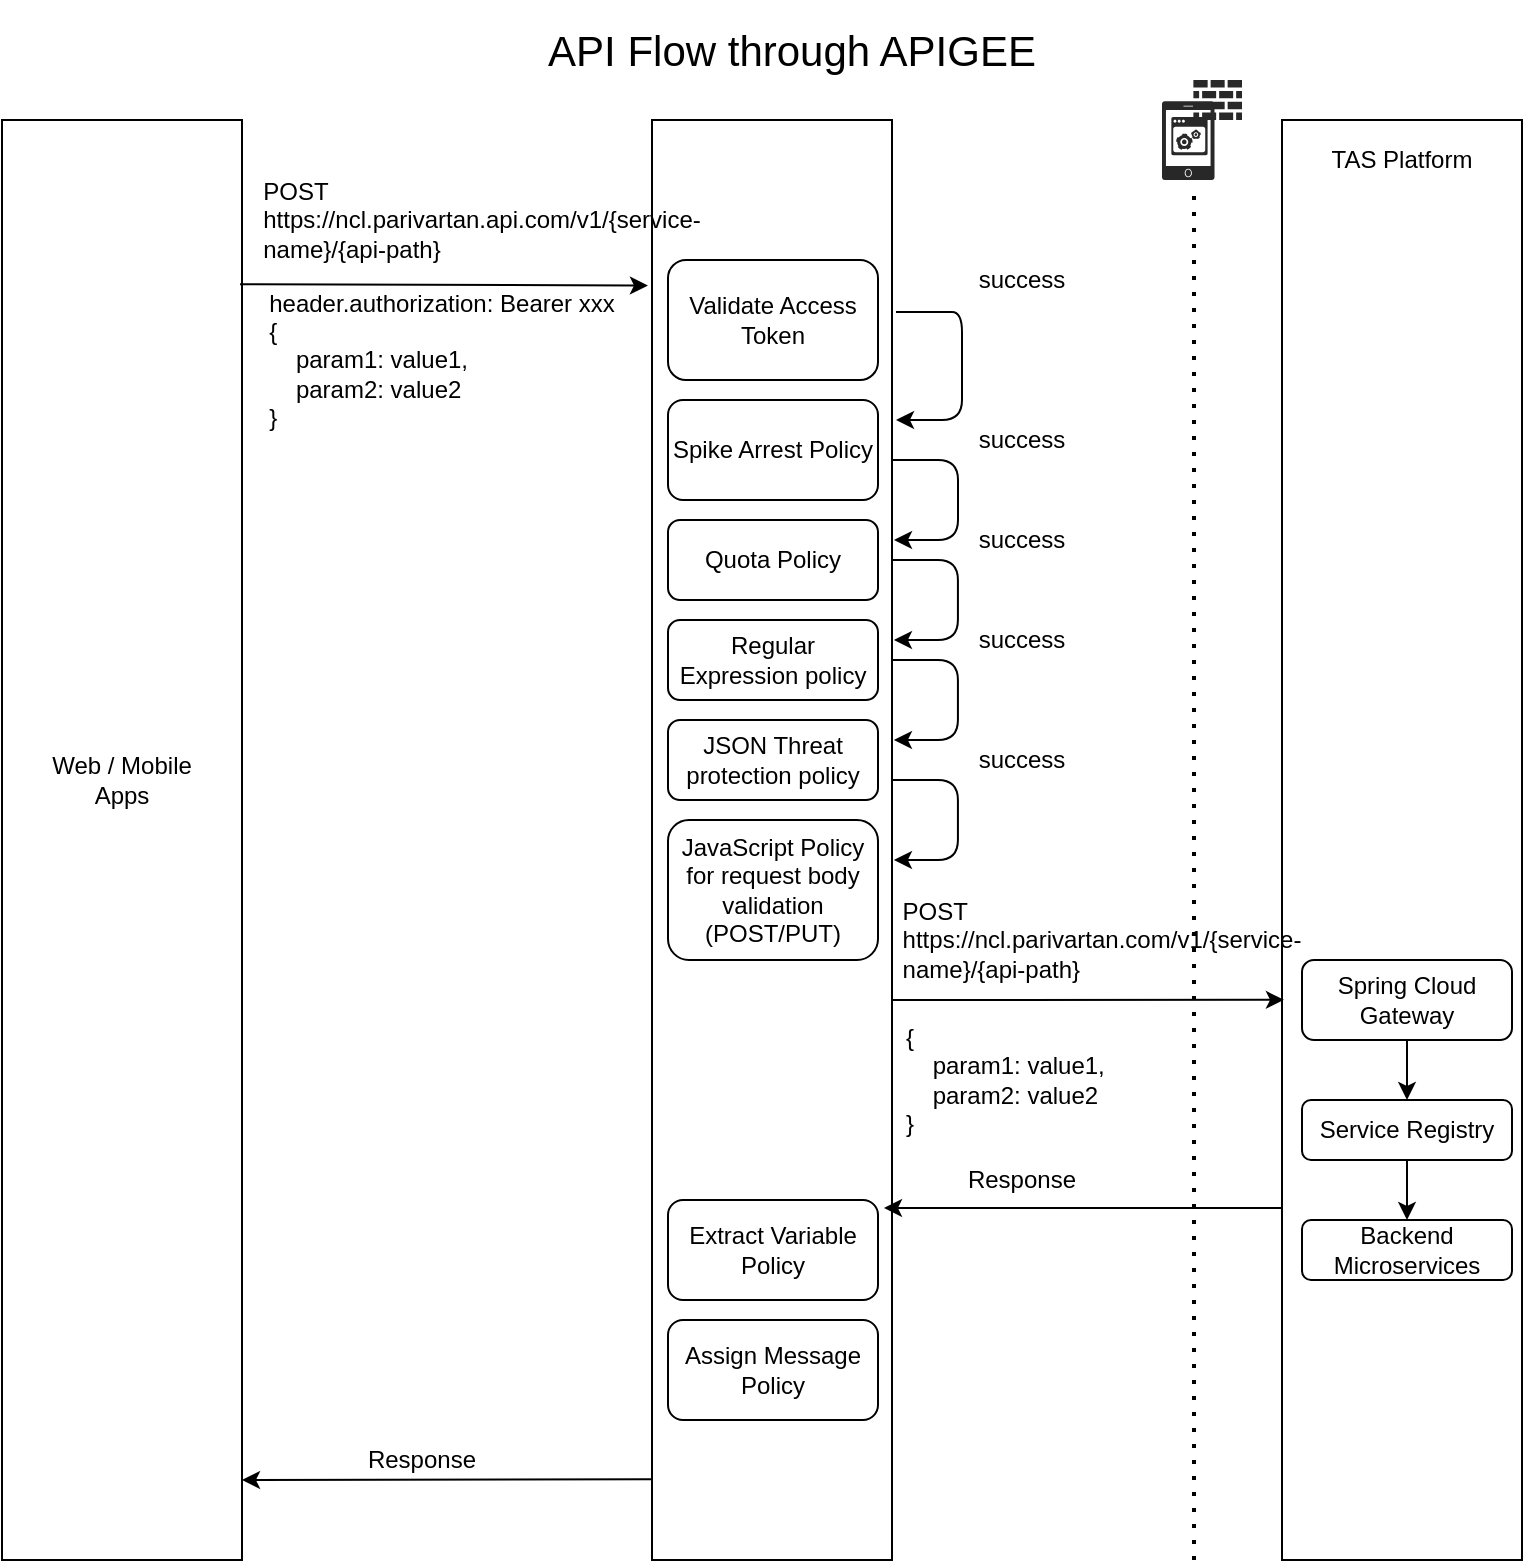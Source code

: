 <mxfile version="13.6.3" type="device"><diagram id="hCZJFx0dHdB1Y596gUzY" name="Page-1"><mxGraphModel dx="1422" dy="762" grid="1" gridSize="10" guides="1" tooltips="1" connect="1" arrows="1" fold="1" page="1" pageScale="1" pageWidth="850" pageHeight="1100" math="0" shadow="0"><root><mxCell id="0"/><mxCell id="1" parent="0"/><mxCell id="8C0XGk2gm8M9gRybrMbf-1" value="" style="rounded=0;whiteSpace=wrap;html=1;" vertex="1" parent="1"><mxGeometry x="680" y="80" width="120" height="720" as="geometry"/></mxCell><mxCell id="8C0XGk2gm8M9gRybrMbf-2" value="" style="rounded=0;whiteSpace=wrap;html=1;" vertex="1" parent="1"><mxGeometry x="365" y="80" width="120" height="720" as="geometry"/></mxCell><mxCell id="8C0XGk2gm8M9gRybrMbf-3" value="" style="rounded=0;whiteSpace=wrap;html=1;" vertex="1" parent="1"><mxGeometry x="40" y="80" width="120" height="720" as="geometry"/></mxCell><mxCell id="8C0XGk2gm8M9gRybrMbf-4" value="" style="verticalLabelPosition=bottom;html=1;fillColor=#282828;strokeColor=none;verticalAlign=top;pointerEvents=1;align=center;shape=mxgraph.cisco_safe.security_icons.waf;" vertex="1" parent="1"><mxGeometry x="620" y="60" width="40" height="50" as="geometry"/></mxCell><mxCell id="8C0XGk2gm8M9gRybrMbf-5" value="" style="endArrow=none;dashed=1;html=1;dashPattern=1 3;strokeWidth=2;entryX=0.4;entryY=1.06;entryDx=0;entryDy=0;entryPerimeter=0;" edge="1" parent="1" target="8C0XGk2gm8M9gRybrMbf-4"><mxGeometry width="50" height="50" relative="1" as="geometry"><mxPoint x="636" y="800" as="sourcePoint"/><mxPoint x="450" y="370" as="targetPoint"/></mxGeometry></mxCell><mxCell id="8C0XGk2gm8M9gRybrMbf-6" value="&lt;font style=&quot;font-size: 21px&quot;&gt;API Flow through APIGEE&lt;/font&gt;" style="text;html=1;strokeColor=none;fillColor=none;align=center;verticalAlign=middle;whiteSpace=wrap;rounded=0;" vertex="1" parent="1"><mxGeometry x="230" y="20" width="410" height="50" as="geometry"/></mxCell><mxCell id="8C0XGk2gm8M9gRybrMbf-7" value="Web / Mobile Apps" style="text;html=1;strokeColor=none;fillColor=none;align=center;verticalAlign=middle;whiteSpace=wrap;rounded=0;" vertex="1" parent="1"><mxGeometry x="55" y="400" width="90" height="20" as="geometry"/></mxCell><mxCell id="8C0XGk2gm8M9gRybrMbf-9" value="" style="endArrow=classic;html=1;exitX=0.992;exitY=0.114;exitDx=0;exitDy=0;exitPerimeter=0;entryX=-0.017;entryY=0.115;entryDx=0;entryDy=0;entryPerimeter=0;" edge="1" parent="1" source="8C0XGk2gm8M9gRybrMbf-3" target="8C0XGk2gm8M9gRybrMbf-2"><mxGeometry width="50" height="50" relative="1" as="geometry"><mxPoint x="400" y="400" as="sourcePoint"/><mxPoint x="355" y="161" as="targetPoint"/></mxGeometry></mxCell><mxCell id="8C0XGk2gm8M9gRybrMbf-10" value="&lt;div style=&quot;text-align: left&quot;&gt;&lt;span&gt;POST&lt;/span&gt;&lt;/div&gt;&lt;div style=&quot;text-align: left&quot;&gt;&lt;span&gt;https://ncl.parivartan.api.com/v1/{service-name}/{api-path}&lt;/span&gt;&lt;/div&gt;" style="text;html=1;strokeColor=none;fillColor=none;align=center;verticalAlign=middle;whiteSpace=wrap;rounded=0;" vertex="1" parent="1"><mxGeometry x="180" y="120" width="200" height="20" as="geometry"/></mxCell><mxCell id="8C0XGk2gm8M9gRybrMbf-14" value="Validate Access Token" style="rounded=1;whiteSpace=wrap;html=1;" vertex="1" parent="1"><mxGeometry x="373" y="150" width="105" height="60" as="geometry"/></mxCell><mxCell id="8C0XGk2gm8M9gRybrMbf-15" value="&lt;div style=&quot;text-align: left&quot;&gt;header.authorization: Bearer xxx&lt;/div&gt;&lt;div style=&quot;text-align: left&quot;&gt;{&lt;/div&gt;&lt;div style=&quot;text-align: left&quot;&gt;&amp;nbsp; &amp;nbsp; param1: value1,&lt;/div&gt;&lt;div style=&quot;text-align: left&quot;&gt;&amp;nbsp; &amp;nbsp; param2: value2&lt;/div&gt;&lt;div style=&quot;text-align: left&quot;&gt;}&lt;/div&gt;" style="text;html=1;strokeColor=none;fillColor=none;align=center;verticalAlign=middle;whiteSpace=wrap;rounded=0;" vertex="1" parent="1"><mxGeometry x="160" y="190" width="200" height="20" as="geometry"/></mxCell><mxCell id="8C0XGk2gm8M9gRybrMbf-17" value="" style="endArrow=classic;html=1;" edge="1" parent="1"><mxGeometry width="50" height="50" relative="1" as="geometry"><mxPoint x="487" y="176" as="sourcePoint"/><mxPoint x="487" y="230" as="targetPoint"/><Array as="points"><mxPoint x="500" y="176"/><mxPoint x="520" y="176"/><mxPoint x="520" y="230"/></Array></mxGeometry></mxCell><mxCell id="8C0XGk2gm8M9gRybrMbf-18" value="Spike Arrest Policy" style="rounded=1;whiteSpace=wrap;html=1;" vertex="1" parent="1"><mxGeometry x="373" y="220" width="105" height="50" as="geometry"/></mxCell><mxCell id="8C0XGk2gm8M9gRybrMbf-19" value="Quota Policy" style="rounded=1;whiteSpace=wrap;html=1;" vertex="1" parent="1"><mxGeometry x="373" y="280" width="105" height="40" as="geometry"/></mxCell><mxCell id="8C0XGk2gm8M9gRybrMbf-20" value="Regular Expression policy" style="rounded=1;whiteSpace=wrap;html=1;" vertex="1" parent="1"><mxGeometry x="373" y="330" width="105" height="40" as="geometry"/></mxCell><mxCell id="8C0XGk2gm8M9gRybrMbf-21" value="JSON Threat protection policy" style="rounded=1;whiteSpace=wrap;html=1;" vertex="1" parent="1"><mxGeometry x="373" y="380" width="105" height="40" as="geometry"/></mxCell><mxCell id="8C0XGk2gm8M9gRybrMbf-22" value="JavaScript Policy for request body validation&lt;br&gt;(POST/PUT)" style="rounded=1;whiteSpace=wrap;html=1;" vertex="1" parent="1"><mxGeometry x="373" y="430" width="105" height="70" as="geometry"/></mxCell><mxCell id="8C0XGk2gm8M9gRybrMbf-23" value="" style="endArrow=classic;html=1;exitX=1.017;exitY=0.15;exitDx=0;exitDy=0;exitPerimeter=0;" edge="1" parent="1"><mxGeometry width="50" height="50" relative="1" as="geometry"><mxPoint x="485.04" y="250" as="sourcePoint"/><mxPoint x="486" y="290" as="targetPoint"/><Array as="points"><mxPoint x="518" y="250"/><mxPoint x="518" y="290"/></Array></mxGeometry></mxCell><mxCell id="8C0XGk2gm8M9gRybrMbf-24" value="" style="endArrow=classic;html=1;exitX=1.017;exitY=0.15;exitDx=0;exitDy=0;exitPerimeter=0;" edge="1" parent="1"><mxGeometry width="50" height="50" relative="1" as="geometry"><mxPoint x="485.0" y="300" as="sourcePoint"/><mxPoint x="485.96" y="340" as="targetPoint"/><Array as="points"><mxPoint x="517.96" y="300"/><mxPoint x="517.96" y="340"/></Array></mxGeometry></mxCell><mxCell id="8C0XGk2gm8M9gRybrMbf-25" value="" style="endArrow=classic;html=1;exitX=1.017;exitY=0.15;exitDx=0;exitDy=0;exitPerimeter=0;" edge="1" parent="1"><mxGeometry width="50" height="50" relative="1" as="geometry"><mxPoint x="485" y="350" as="sourcePoint"/><mxPoint x="485.96" y="390" as="targetPoint"/><Array as="points"><mxPoint x="517.96" y="350"/><mxPoint x="517.96" y="390"/></Array></mxGeometry></mxCell><mxCell id="8C0XGk2gm8M9gRybrMbf-26" value="" style="endArrow=classic;html=1;exitX=1.017;exitY=0.15;exitDx=0;exitDy=0;exitPerimeter=0;" edge="1" parent="1"><mxGeometry width="50" height="50" relative="1" as="geometry"><mxPoint x="485" y="410" as="sourcePoint"/><mxPoint x="485.96" y="450" as="targetPoint"/><Array as="points"><mxPoint x="517.96" y="410"/><mxPoint x="517.96" y="450"/></Array></mxGeometry></mxCell><mxCell id="8C0XGk2gm8M9gRybrMbf-27" value="success" style="text;html=1;strokeColor=none;fillColor=none;align=center;verticalAlign=middle;whiteSpace=wrap;rounded=0;" vertex="1" parent="1"><mxGeometry x="520" y="150" width="60" height="20" as="geometry"/></mxCell><mxCell id="8C0XGk2gm8M9gRybrMbf-28" value="success" style="text;html=1;strokeColor=none;fillColor=none;align=center;verticalAlign=middle;whiteSpace=wrap;rounded=0;" vertex="1" parent="1"><mxGeometry x="520" y="230" width="60" height="20" as="geometry"/></mxCell><mxCell id="8C0XGk2gm8M9gRybrMbf-29" value="success" style="text;html=1;strokeColor=none;fillColor=none;align=center;verticalAlign=middle;whiteSpace=wrap;rounded=0;" vertex="1" parent="1"><mxGeometry x="520" y="280" width="60" height="20" as="geometry"/></mxCell><mxCell id="8C0XGk2gm8M9gRybrMbf-30" value="success" style="text;html=1;strokeColor=none;fillColor=none;align=center;verticalAlign=middle;whiteSpace=wrap;rounded=0;" vertex="1" parent="1"><mxGeometry x="520" y="330" width="60" height="20" as="geometry"/></mxCell><mxCell id="8C0XGk2gm8M9gRybrMbf-31" value="success" style="text;html=1;strokeColor=none;fillColor=none;align=center;verticalAlign=middle;whiteSpace=wrap;rounded=0;" vertex="1" parent="1"><mxGeometry x="520" y="390" width="60" height="20" as="geometry"/></mxCell><mxCell id="8C0XGk2gm8M9gRybrMbf-32" value="" style="endArrow=classic;html=1;entryX=0.008;entryY=0.611;entryDx=0;entryDy=0;entryPerimeter=0;" edge="1" parent="1" target="8C0XGk2gm8M9gRybrMbf-1"><mxGeometry width="50" height="50" relative="1" as="geometry"><mxPoint x="485" y="520" as="sourcePoint"/><mxPoint x="450" y="310" as="targetPoint"/></mxGeometry></mxCell><mxCell id="8C0XGk2gm8M9gRybrMbf-33" value="&lt;div style=&quot;text-align: left&quot;&gt;&lt;span&gt;POST&lt;/span&gt;&lt;/div&gt;&lt;div style=&quot;text-align: left&quot;&gt;&lt;span&gt;https://ncl.parivartan.com/v1/{service-name}/{api-path}&lt;/span&gt;&lt;/div&gt;" style="text;html=1;strokeColor=none;fillColor=none;align=center;verticalAlign=middle;whiteSpace=wrap;rounded=0;" vertex="1" parent="1"><mxGeometry x="490" y="480" width="200" height="20" as="geometry"/></mxCell><mxCell id="8C0XGk2gm8M9gRybrMbf-34" value="&lt;div&gt;&lt;span&gt;{&lt;/span&gt;&lt;/div&gt;&lt;div&gt;&amp;nbsp; &amp;nbsp; param1: value1,&lt;/div&gt;&lt;div&gt;&amp;nbsp; &amp;nbsp; param2: value2&lt;/div&gt;&lt;div&gt;}&lt;/div&gt;" style="text;html=1;strokeColor=none;fillColor=none;align=left;verticalAlign=middle;whiteSpace=wrap;rounded=0;" vertex="1" parent="1"><mxGeometry x="490" y="550" width="200" height="20" as="geometry"/></mxCell><mxCell id="8C0XGk2gm8M9gRybrMbf-35" value="" style="endArrow=classic;html=1;entryX=0.155;entryY=1.2;entryDx=0;entryDy=0;entryPerimeter=0;" edge="1" parent="1" target="8C0XGk2gm8M9gRybrMbf-36"><mxGeometry width="50" height="50" relative="1" as="geometry"><mxPoint x="680" y="624" as="sourcePoint"/><mxPoint x="450" y="510" as="targetPoint"/></mxGeometry></mxCell><mxCell id="8C0XGk2gm8M9gRybrMbf-36" value="&lt;div style=&quot;text-align: left&quot;&gt;Response&lt;/div&gt;" style="text;html=1;strokeColor=none;fillColor=none;align=center;verticalAlign=middle;whiteSpace=wrap;rounded=0;" vertex="1" parent="1"><mxGeometry x="450" y="600" width="200" height="20" as="geometry"/></mxCell><mxCell id="8C0XGk2gm8M9gRybrMbf-39" value="Extract Variable Policy" style="rounded=1;whiteSpace=wrap;html=1;" vertex="1" parent="1"><mxGeometry x="373" y="620" width="105" height="50" as="geometry"/></mxCell><mxCell id="8C0XGk2gm8M9gRybrMbf-40" value="Assign Message Policy" style="rounded=1;whiteSpace=wrap;html=1;" vertex="1" parent="1"><mxGeometry x="373" y="680" width="105" height="50" as="geometry"/></mxCell><mxCell id="8C0XGk2gm8M9gRybrMbf-41" value="" style="endArrow=classic;html=1;entryX=0.155;entryY=1.2;entryDx=0;entryDy=0;entryPerimeter=0;exitX=0;exitY=0.944;exitDx=0;exitDy=0;exitPerimeter=0;" edge="1" parent="1" source="8C0XGk2gm8M9gRybrMbf-2"><mxGeometry width="50" height="50" relative="1" as="geometry"><mxPoint x="359" y="760" as="sourcePoint"/><mxPoint x="160" y="760" as="targetPoint"/></mxGeometry></mxCell><mxCell id="8C0XGk2gm8M9gRybrMbf-42" value="&lt;div style=&quot;text-align: left&quot;&gt;Response&lt;/div&gt;" style="text;html=1;strokeColor=none;fillColor=none;align=center;verticalAlign=middle;whiteSpace=wrap;rounded=0;" vertex="1" parent="1"><mxGeometry x="150" y="740" width="200" height="20" as="geometry"/></mxCell><mxCell id="8C0XGk2gm8M9gRybrMbf-43" value="TAS Platform" style="text;html=1;strokeColor=none;fillColor=none;align=center;verticalAlign=middle;whiteSpace=wrap;rounded=0;" vertex="1" parent="1"><mxGeometry x="690" y="90" width="100" height="20" as="geometry"/></mxCell><mxCell id="8C0XGk2gm8M9gRybrMbf-48" style="edgeStyle=orthogonalEdgeStyle;rounded=0;orthogonalLoop=1;jettySize=auto;html=1;entryX=0.5;entryY=0;entryDx=0;entryDy=0;" edge="1" parent="1" source="8C0XGk2gm8M9gRybrMbf-44" target="8C0XGk2gm8M9gRybrMbf-45"><mxGeometry relative="1" as="geometry"/></mxCell><mxCell id="8C0XGk2gm8M9gRybrMbf-44" value="Spring Cloud Gateway" style="rounded=1;whiteSpace=wrap;html=1;" vertex="1" parent="1"><mxGeometry x="690" y="500" width="105" height="40" as="geometry"/></mxCell><mxCell id="8C0XGk2gm8M9gRybrMbf-49" value="" style="edgeStyle=orthogonalEdgeStyle;rounded=0;orthogonalLoop=1;jettySize=auto;html=1;" edge="1" parent="1" source="8C0XGk2gm8M9gRybrMbf-45" target="8C0XGk2gm8M9gRybrMbf-46"><mxGeometry relative="1" as="geometry"/></mxCell><mxCell id="8C0XGk2gm8M9gRybrMbf-45" value="Service Registry" style="rounded=1;whiteSpace=wrap;html=1;" vertex="1" parent="1"><mxGeometry x="690" y="570" width="105" height="30" as="geometry"/></mxCell><mxCell id="8C0XGk2gm8M9gRybrMbf-46" value="Backend Microservices" style="rounded=1;whiteSpace=wrap;html=1;" vertex="1" parent="1"><mxGeometry x="690" y="630" width="105" height="30" as="geometry"/></mxCell></root></mxGraphModel></diagram></mxfile>